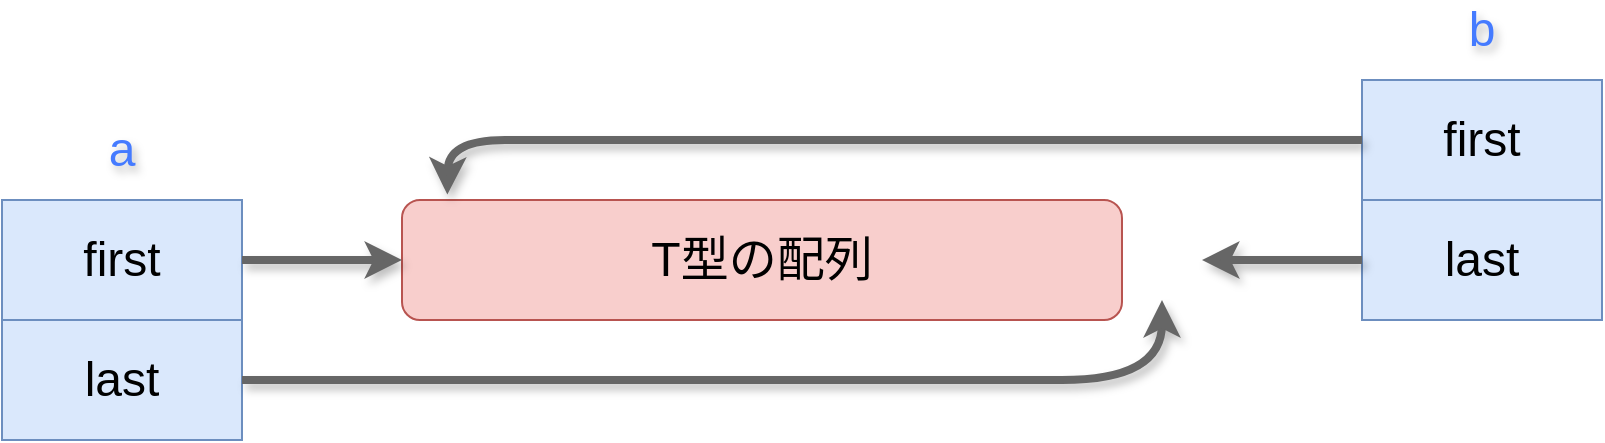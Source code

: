 <mxfile version="28.0.7">
  <diagram name="ページ1" id="zIxeJKcFp72MeeBreJ-N">
    <mxGraphModel dx="1092" dy="798" grid="1" gridSize="10" guides="1" tooltips="1" connect="1" arrows="1" fold="1" page="1" pageScale="1" pageWidth="827" pageHeight="1169" math="0" shadow="0">
      <root>
        <mxCell id="0" />
        <mxCell id="1" parent="0" />
        <mxCell id="swg0OKwPYbc3tr7jmven-2" value="&lt;font style=&quot;font-size: 24px;&quot;&gt;first&lt;/font&gt;" style="rounded=0;whiteSpace=wrap;html=1;labelBackgroundColor=light-dark(default, #658095);fillColor=#dae8fc;strokeColor=#6c8ebf;" parent="1" vertex="1">
          <mxGeometry x="120" y="200" width="120" height="60" as="geometry" />
        </mxCell>
        <mxCell id="swg0OKwPYbc3tr7jmven-3" value="&lt;font style=&quot;font-size: 24px;&quot;&gt;last&lt;/font&gt;" style="rounded=0;whiteSpace=wrap;html=1;fillColor=#dae8fc;strokeColor=#6c8ebf;" parent="1" vertex="1">
          <mxGeometry x="120" y="260" width="120" height="60" as="geometry" />
        </mxCell>
        <mxCell id="swg0OKwPYbc3tr7jmven-4" value="&lt;font style=&quot;font-size: 24px;&quot;&gt;T型の配列&lt;/font&gt;" style="rounded=1;whiteSpace=wrap;html=1;fillColor=#f8cecc;strokeColor=#b85450;" parent="1" vertex="1">
          <mxGeometry x="320" y="200" width="360" height="60" as="geometry" />
        </mxCell>
        <mxCell id="swg0OKwPYbc3tr7jmven-6" value="" style="endArrow=classic;html=1;rounded=0;entryX=0;entryY=0.5;entryDx=0;entryDy=0;strokeWidth=4;shadow=1;fillColor=#f5f5f5;strokeColor=#666666;" parent="1" source="swg0OKwPYbc3tr7jmven-2" target="swg0OKwPYbc3tr7jmven-4" edge="1">
          <mxGeometry width="50" height="50" relative="1" as="geometry">
            <mxPoint x="390" y="410" as="sourcePoint" />
            <mxPoint x="440" y="360" as="targetPoint" />
          </mxGeometry>
        </mxCell>
        <mxCell id="swg0OKwPYbc3tr7jmven-7" value="" style="curved=1;endArrow=classic;html=1;rounded=0;strokeWidth=4;shadow=1;fillColor=#f5f5f5;strokeColor=#666666;" parent="1" source="swg0OKwPYbc3tr7jmven-3" edge="1">
          <mxGeometry width="50" height="50" relative="1" as="geometry">
            <mxPoint x="300" y="310" as="sourcePoint" />
            <mxPoint x="700" y="250" as="targetPoint" />
            <Array as="points">
              <mxPoint x="600" y="290" />
              <mxPoint x="700" y="290" />
            </Array>
          </mxGeometry>
        </mxCell>
        <mxCell id="7jhP_D0opFtlnRQbrmVD-1" value="&lt;font style=&quot;font-size: 24px;&quot;&gt;first&lt;/font&gt;" style="rounded=0;whiteSpace=wrap;html=1;labelBackgroundColor=light-dark(default, #658095);fillColor=#dae8fc;strokeColor=#6c8ebf;" vertex="1" parent="1">
          <mxGeometry x="800" y="140" width="120" height="60" as="geometry" />
        </mxCell>
        <mxCell id="7jhP_D0opFtlnRQbrmVD-2" value="&lt;font style=&quot;font-size: 24px;&quot;&gt;last&lt;/font&gt;" style="rounded=0;whiteSpace=wrap;html=1;fillColor=#dae8fc;strokeColor=#6c8ebf;" vertex="1" parent="1">
          <mxGeometry x="800" y="200" width="120" height="60" as="geometry" />
        </mxCell>
        <mxCell id="7jhP_D0opFtlnRQbrmVD-5" value="" style="curved=1;endArrow=classic;html=1;rounded=0;exitX=0;exitY=0.5;exitDx=0;exitDy=0;entryX=0.063;entryY=-0.045;entryDx=0;entryDy=0;entryPerimeter=0;strokeWidth=4;shadow=1;strokeColor=light-dark(#666666,#959595);" edge="1" parent="1" source="7jhP_D0opFtlnRQbrmVD-1" target="swg0OKwPYbc3tr7jmven-4">
          <mxGeometry width="50" height="50" relative="1" as="geometry">
            <mxPoint x="390" y="440" as="sourcePoint" />
            <mxPoint x="340" y="170" as="targetPoint" />
            <Array as="points">
              <mxPoint x="400" y="170" />
              <mxPoint x="343" y="170" />
            </Array>
          </mxGeometry>
        </mxCell>
        <mxCell id="7jhP_D0opFtlnRQbrmVD-6" value="" style="endArrow=classic;html=1;rounded=0;strokeWidth=4;strokeColor=light-dark(#666666,#959595);exitX=0;exitY=0.5;exitDx=0;exitDy=0;shadow=1;" edge="1" parent="1" source="7jhP_D0opFtlnRQbrmVD-2">
          <mxGeometry width="50" height="50" relative="1" as="geometry">
            <mxPoint x="390" y="440" as="sourcePoint" />
            <mxPoint x="720" y="230" as="targetPoint" />
          </mxGeometry>
        </mxCell>
        <mxCell id="7jhP_D0opFtlnRQbrmVD-7" value="a" style="text;html=1;align=center;verticalAlign=middle;whiteSpace=wrap;rounded=0;fontSize=24;fontColor=#457BFF;textShadow=1;" vertex="1" parent="1">
          <mxGeometry x="150" y="160" width="60" height="30" as="geometry" />
        </mxCell>
        <mxCell id="7jhP_D0opFtlnRQbrmVD-9" value="&lt;font style=&quot;color: rgb(69, 123, 255);&quot;&gt;b&lt;/font&gt;" style="text;html=1;align=center;verticalAlign=middle;whiteSpace=wrap;rounded=0;fontSize=24;textShadow=1;" vertex="1" parent="1">
          <mxGeometry x="830" y="100" width="60" height="30" as="geometry" />
        </mxCell>
      </root>
    </mxGraphModel>
  </diagram>
</mxfile>
